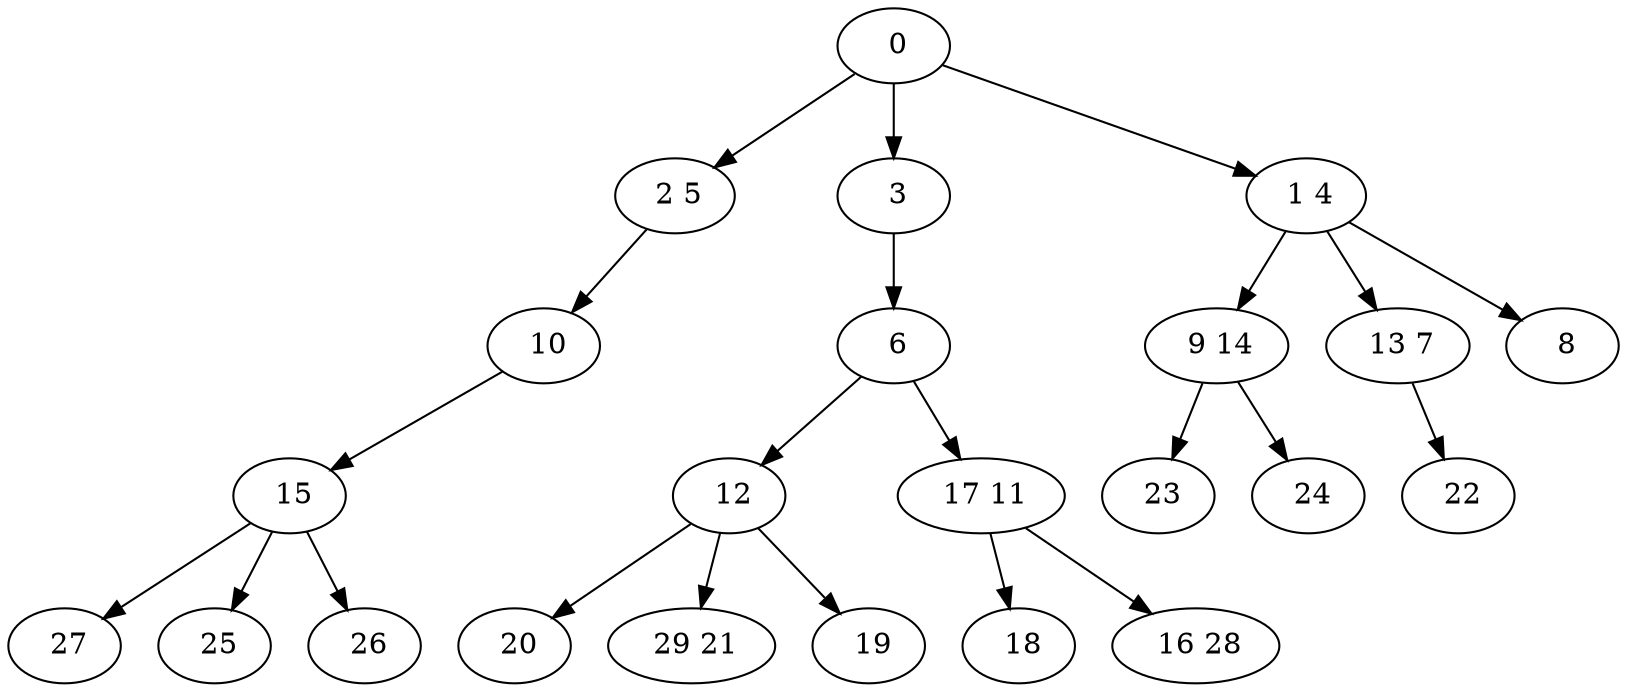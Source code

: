 digraph mytree {
" 0" -> " 2 5";
" 0" -> " 3";
" 0" -> " 1 4";
" 2 5" -> " 10";
" 3" -> " 6";
" 1 4" -> " 9 14";
" 1 4" -> " 13 7";
" 1 4" -> " 8";
" 6" -> " 12";
" 6" -> " 17 11";
" 10" -> " 15";
" 12" -> " 20";
" 12" -> " 29 21";
" 12" -> " 19";
" 17 11" -> " 18";
" 17 11" -> " 16 28";
" 27";
" 15" -> " 27";
" 15" -> " 25";
" 15" -> " 26";
" 20";
" 29 21";
" 25";
" 26";
" 18";
" 16 28";
" 9 14" -> " 23";
" 9 14" -> " 24";
" 23";
" 24";
" 13 7" -> " 22";
" 22";
" 8";
" 19";
}
